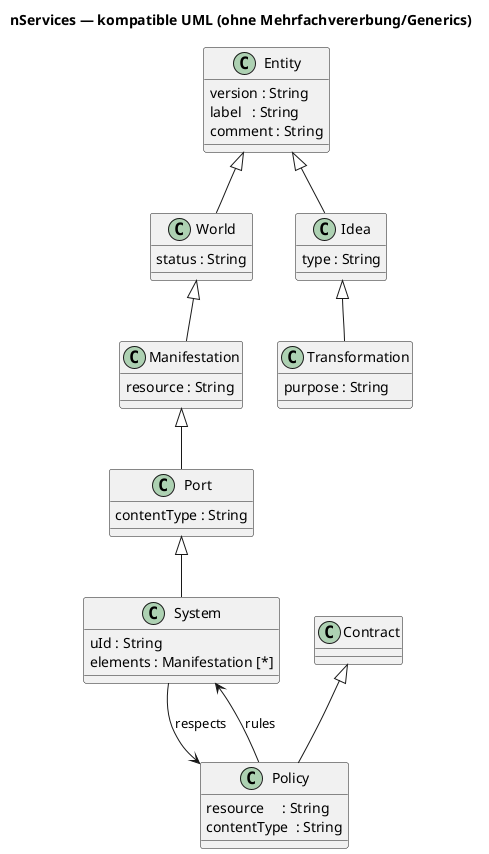 @startuml
title nServices — kompatible UML (ohne Mehrfachvererbung/Generics)

' --- Basistyp ---
class Entity {
  version : String
  label   : String
  comment : String
}

' --- Polaritäten ---
class World {
  status : String
}
class Idea {
  type : String
}

Entity <|-- World
Entity <|-- Idea

' --- Manifestation (real gebunden) ---
class Manifestation {
  resource : String
}
World <|-- Manifestation

' --- Transformation (Zweck/Funktion) ---
class Transformation {
  purpose : String
}
Idea <|-- Transformation

' --- Port (Membran / klassifizierter IO) ---
class Port {
  contentType : String
}
Manifestation <|-- Port

' --- System (World-seitig; enthält reale Teile) ---
class System {
  uId : String
  ' Elemente als Multiplizität statt Generics
  elements : Manifestation [*]
}
Port <|-- System

' --- Contract (vertraglicher Rahmen) ---
class Contract

' --- Policy (ohne Mehrfachvererbung, aber mit den nötigen Eigenschaften) ---
class Policy {
  resource     : String
  contentType  : String
}
Contract <|-- Policy

' --- Semantische Relationen ---
Policy --> System : rules
System --> Policy : respects
@enduml